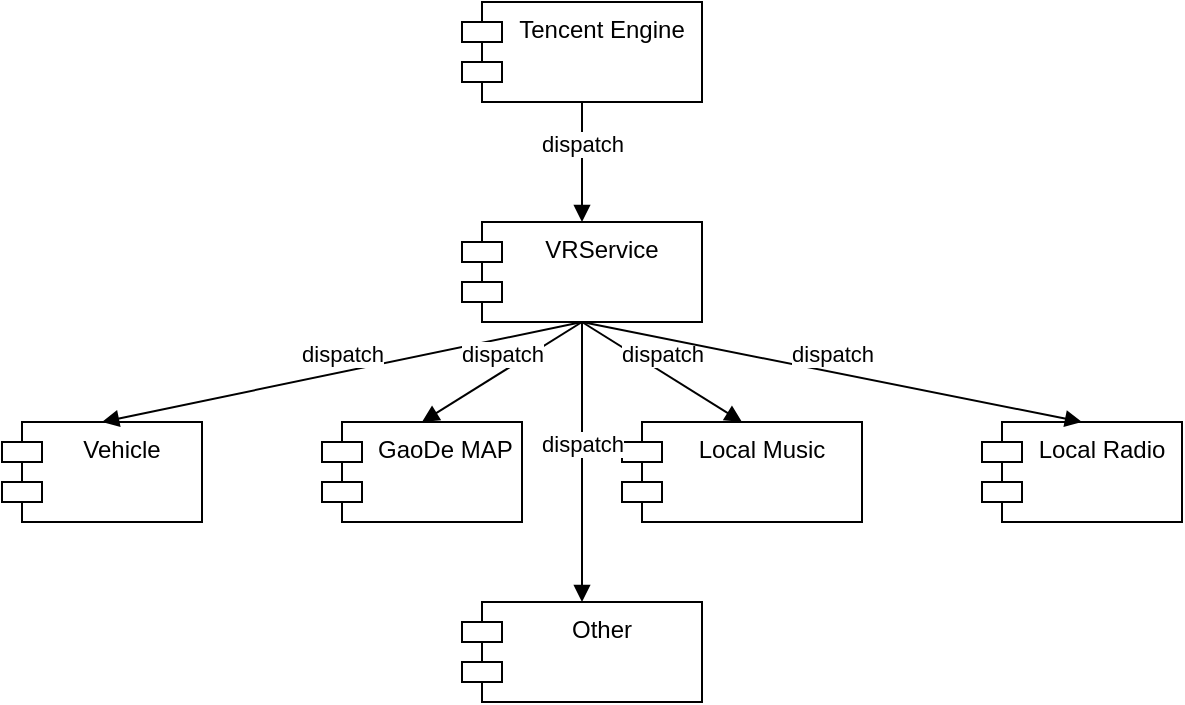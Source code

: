 <mxfile version="14.1.8" type="github">
  <diagram id="iEpiV-PVecNgMLjgpmwb" name="Page-1">
    <mxGraphModel dx="782" dy="404" grid="1" gridSize="10" guides="1" tooltips="1" connect="1" arrows="1" fold="1" page="1" pageScale="1" pageWidth="827" pageHeight="1169" math="0" shadow="0">
      <root>
        <mxCell id="0" />
        <mxCell id="1" parent="0" />
        <mxCell id="YZxfeIc7j0CaxUorXPUC-1" value="Tencent Engine" style="shape=module;align=left;spacingLeft=20;align=center;verticalAlign=top;" vertex="1" parent="1">
          <mxGeometry x="360" y="80" width="120" height="50" as="geometry" />
        </mxCell>
        <mxCell id="YZxfeIc7j0CaxUorXPUC-2" value="VRService" style="shape=module;align=left;spacingLeft=20;align=center;verticalAlign=top;" vertex="1" parent="1">
          <mxGeometry x="360" y="190" width="120" height="50" as="geometry" />
        </mxCell>
        <mxCell id="YZxfeIc7j0CaxUorXPUC-3" value="Vehicle" style="shape=module;align=left;spacingLeft=20;align=center;verticalAlign=top;" vertex="1" parent="1">
          <mxGeometry x="130" y="290" width="100" height="50" as="geometry" />
        </mxCell>
        <mxCell id="YZxfeIc7j0CaxUorXPUC-4" value=" GaoDe MAP" style="shape=module;align=left;spacingLeft=20;align=center;verticalAlign=top;" vertex="1" parent="1">
          <mxGeometry x="290" y="290" width="100" height="50" as="geometry" />
        </mxCell>
        <mxCell id="YZxfeIc7j0CaxUorXPUC-5" value="Local Music" style="shape=module;align=left;spacingLeft=20;align=center;verticalAlign=top;" vertex="1" parent="1">
          <mxGeometry x="440" y="290" width="120" height="50" as="geometry" />
        </mxCell>
        <mxCell id="YZxfeIc7j0CaxUorXPUC-6" value="Local Radio" style="shape=module;align=left;spacingLeft=20;align=center;verticalAlign=top;" vertex="1" parent="1">
          <mxGeometry x="620" y="290" width="100" height="50" as="geometry" />
        </mxCell>
        <mxCell id="YZxfeIc7j0CaxUorXPUC-7" value="dispatch" style="html=1;verticalAlign=bottom;endArrow=block;exitX=0.5;exitY=1;exitDx=0;exitDy=0;entryX=0.5;entryY=0;entryDx=0;entryDy=0;" edge="1" parent="1" source="YZxfeIc7j0CaxUorXPUC-1" target="YZxfeIc7j0CaxUorXPUC-2">
          <mxGeometry width="80" relative="1" as="geometry">
            <mxPoint x="200" y="150" as="sourcePoint" />
            <mxPoint x="220" y="190" as="targetPoint" />
          </mxGeometry>
        </mxCell>
        <mxCell id="YZxfeIc7j0CaxUorXPUC-12" value="dispatch" style="html=1;verticalAlign=bottom;endArrow=block;exitX=0.5;exitY=1;exitDx=0;exitDy=0;entryX=0.5;entryY=0;entryDx=0;entryDy=0;" edge="1" parent="1" source="YZxfeIc7j0CaxUorXPUC-2" target="YZxfeIc7j0CaxUorXPUC-3">
          <mxGeometry width="80" relative="1" as="geometry">
            <mxPoint x="120" y="210" as="sourcePoint" />
            <mxPoint x="200" y="210" as="targetPoint" />
          </mxGeometry>
        </mxCell>
        <mxCell id="YZxfeIc7j0CaxUorXPUC-13" value="dispatch" style="html=1;verticalAlign=bottom;endArrow=block;entryX=0.5;entryY=0;entryDx=0;entryDy=0;exitX=0.5;exitY=1;exitDx=0;exitDy=0;" edge="1" parent="1" source="YZxfeIc7j0CaxUorXPUC-2" target="YZxfeIc7j0CaxUorXPUC-4">
          <mxGeometry width="80" relative="1" as="geometry">
            <mxPoint x="180" y="190" as="sourcePoint" />
            <mxPoint x="260" y="190" as="targetPoint" />
          </mxGeometry>
        </mxCell>
        <mxCell id="YZxfeIc7j0CaxUorXPUC-15" value="dispatch" style="html=1;verticalAlign=bottom;endArrow=block;entryX=0.5;entryY=0;entryDx=0;entryDy=0;" edge="1" parent="1" target="YZxfeIc7j0CaxUorXPUC-5">
          <mxGeometry width="80" relative="1" as="geometry">
            <mxPoint x="420" y="240" as="sourcePoint" />
            <mxPoint x="620" y="240" as="targetPoint" />
          </mxGeometry>
        </mxCell>
        <mxCell id="YZxfeIc7j0CaxUorXPUC-16" value="dispatch" style="html=1;verticalAlign=bottom;endArrow=block;entryX=0.5;entryY=0;entryDx=0;entryDy=0;" edge="1" parent="1" target="YZxfeIc7j0CaxUorXPUC-6">
          <mxGeometry width="80" relative="1" as="geometry">
            <mxPoint x="420" y="240" as="sourcePoint" />
            <mxPoint x="650" y="240" as="targetPoint" />
          </mxGeometry>
        </mxCell>
        <mxCell id="YZxfeIc7j0CaxUorXPUC-17" value="Other" style="shape=module;align=left;spacingLeft=20;align=center;verticalAlign=top;" vertex="1" parent="1">
          <mxGeometry x="360" y="380" width="120" height="50" as="geometry" />
        </mxCell>
        <mxCell id="YZxfeIc7j0CaxUorXPUC-18" value="dispatch" style="html=1;verticalAlign=bottom;endArrow=block;entryX=0.5;entryY=0;entryDx=0;entryDy=0;" edge="1" parent="1" target="YZxfeIc7j0CaxUorXPUC-17">
          <mxGeometry width="80" relative="1" as="geometry">
            <mxPoint x="420" y="240" as="sourcePoint" />
            <mxPoint x="470" y="360" as="targetPoint" />
          </mxGeometry>
        </mxCell>
      </root>
    </mxGraphModel>
  </diagram>
</mxfile>
